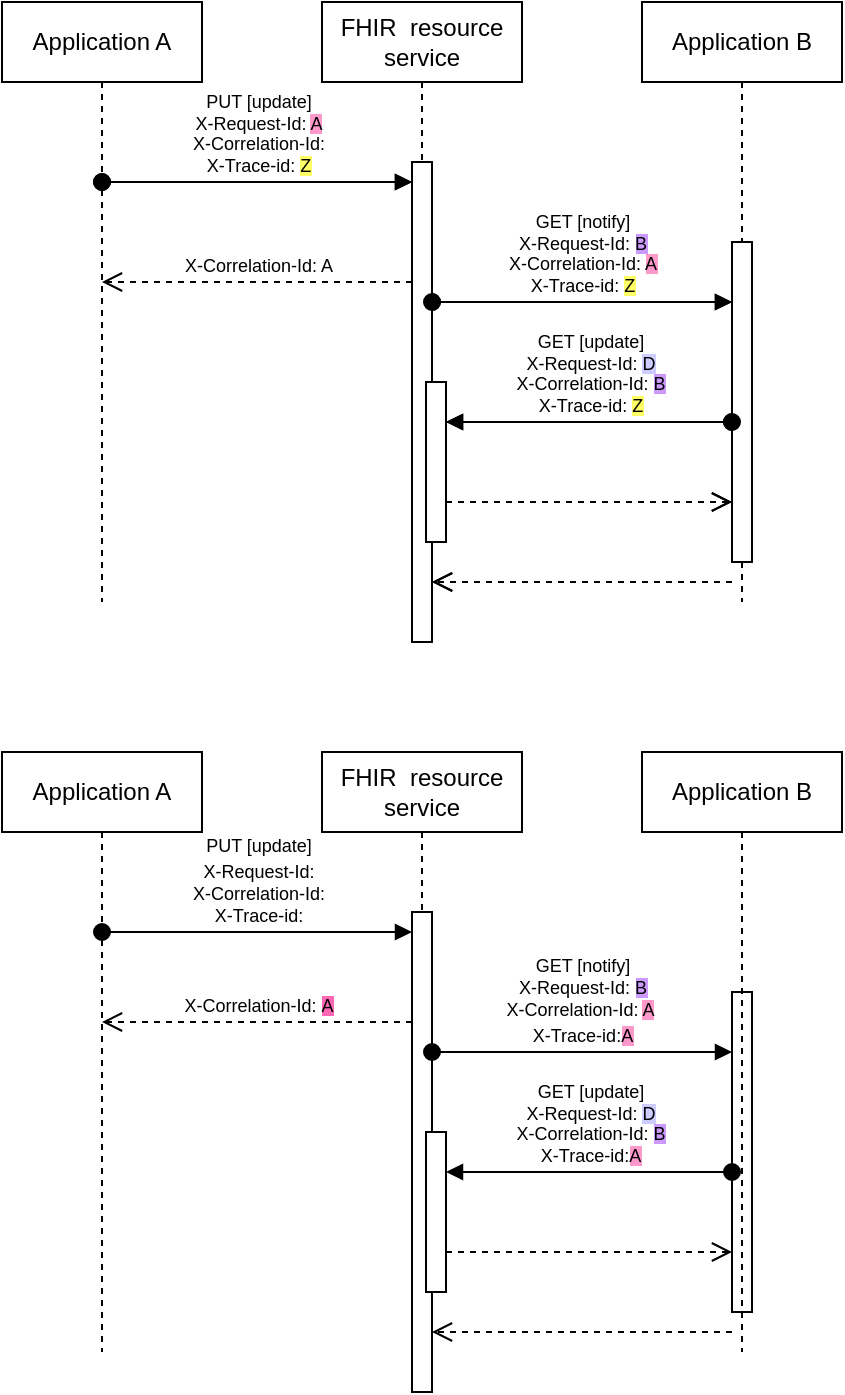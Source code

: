 <mxfile version="21.1.1" type="github">
  <diagram name="Page-1" id="eZ6Xlj0WB5S8HHPyZ9yK">
    <mxGraphModel dx="968" dy="680" grid="1" gridSize="10" guides="1" tooltips="1" connect="1" arrows="1" fold="1" page="1" pageScale="1" pageWidth="827" pageHeight="1169" math="0" shadow="0">
      <root>
        <mxCell id="0" />
        <mxCell id="1" parent="0" />
        <mxCell id="XuexDpYkhBsJ2kDdXY71-4" value="Application A" style="shape=umlLifeline;perimeter=lifelinePerimeter;whiteSpace=wrap;html=1;container=1;dropTarget=0;collapsible=0;recursiveResize=0;outlineConnect=0;portConstraint=eastwest;newEdgeStyle={&quot;edgeStyle&quot;:&quot;elbowEdgeStyle&quot;,&quot;elbow&quot;:&quot;vertical&quot;,&quot;curved&quot;:0,&quot;rounded&quot;:0};" vertex="1" parent="1">
          <mxGeometry x="90" y="50" width="100" height="300" as="geometry" />
        </mxCell>
        <mxCell id="XuexDpYkhBsJ2kDdXY71-5" value="FHIR &amp;nbsp;resource service" style="shape=umlLifeline;perimeter=lifelinePerimeter;whiteSpace=wrap;html=1;container=1;dropTarget=0;collapsible=0;recursiveResize=0;outlineConnect=0;portConstraint=eastwest;newEdgeStyle={&quot;edgeStyle&quot;:&quot;elbowEdgeStyle&quot;,&quot;elbow&quot;:&quot;vertical&quot;,&quot;curved&quot;:0,&quot;rounded&quot;:0};" vertex="1" parent="1">
          <mxGeometry x="250" y="50" width="100" height="320" as="geometry" />
        </mxCell>
        <mxCell id="XuexDpYkhBsJ2kDdXY71-6" value="" style="html=1;points=[];perimeter=orthogonalPerimeter;outlineConnect=0;targetShapes=umlLifeline;portConstraint=eastwest;newEdgeStyle={&quot;edgeStyle&quot;:&quot;elbowEdgeStyle&quot;,&quot;elbow&quot;:&quot;vertical&quot;,&quot;curved&quot;:0,&quot;rounded&quot;:0};" vertex="1" parent="XuexDpYkhBsJ2kDdXY71-5">
          <mxGeometry x="45" y="80" width="10" height="240" as="geometry" />
        </mxCell>
        <mxCell id="XuexDpYkhBsJ2kDdXY71-7" value="" style="html=1;points=[];perimeter=orthogonalPerimeter;outlineConnect=0;targetShapes=umlLifeline;portConstraint=eastwest;newEdgeStyle={&quot;edgeStyle&quot;:&quot;elbowEdgeStyle&quot;,&quot;elbow&quot;:&quot;vertical&quot;,&quot;curved&quot;:0,&quot;rounded&quot;:0};" vertex="1" parent="XuexDpYkhBsJ2kDdXY71-5">
          <mxGeometry x="52" y="190" width="10" height="80" as="geometry" />
        </mxCell>
        <mxCell id="XuexDpYkhBsJ2kDdXY71-8" value="Application B" style="shape=umlLifeline;perimeter=lifelinePerimeter;whiteSpace=wrap;html=1;container=1;dropTarget=0;collapsible=0;recursiveResize=0;outlineConnect=0;portConstraint=eastwest;newEdgeStyle={&quot;edgeStyle&quot;:&quot;elbowEdgeStyle&quot;,&quot;elbow&quot;:&quot;vertical&quot;,&quot;curved&quot;:0,&quot;rounded&quot;:0};" vertex="1" parent="1">
          <mxGeometry x="410" y="50" width="100" height="300" as="geometry" />
        </mxCell>
        <mxCell id="XuexDpYkhBsJ2kDdXY71-9" value="" style="html=1;points=[];perimeter=orthogonalPerimeter;outlineConnect=0;targetShapes=umlLifeline;portConstraint=eastwest;newEdgeStyle={&quot;edgeStyle&quot;:&quot;elbowEdgeStyle&quot;,&quot;elbow&quot;:&quot;vertical&quot;,&quot;curved&quot;:0,&quot;rounded&quot;:0};" vertex="1" parent="XuexDpYkhBsJ2kDdXY71-8">
          <mxGeometry x="45" y="120" width="10" height="160" as="geometry" />
        </mxCell>
        <mxCell id="XuexDpYkhBsJ2kDdXY71-10" value="&lt;div style=&quot;font-size: 9px;&quot;&gt;&lt;font style=&quot;font-size: 9px;&quot;&gt;X-Request-Id: &lt;span style=&quot;background-color: rgb(255, 153, 204);&quot;&gt;A&lt;/span&gt;&lt;/font&gt;&lt;/div&gt;&lt;div style=&quot;font-size: 9px;&quot;&gt;&lt;font style=&quot;font-size: 9px;&quot;&gt;X-Correlation-Id:&lt;/font&gt;&lt;/div&gt;&lt;div style=&quot;font-size: 9px;&quot;&gt;&lt;font style=&quot;font-size: 9px;&quot;&gt;X-Trace-id: &lt;span style=&quot;background-color: rgb(255, 255, 102);&quot;&gt;Z&lt;/span&gt;&lt;/font&gt;&lt;/div&gt;" style="html=1;verticalAlign=bottom;startArrow=oval;endArrow=block;startSize=8;edgeStyle=elbowEdgeStyle;elbow=vertical;curved=0;rounded=0;align=center;" edge="1" parent="1" source="XuexDpYkhBsJ2kDdXY71-4" target="XuexDpYkhBsJ2kDdXY71-6">
          <mxGeometry x="0.004" relative="1" as="geometry">
            <mxPoint x="240" y="130" as="sourcePoint" />
            <Array as="points">
              <mxPoint x="280" y="140" />
            </Array>
            <mxPoint as="offset" />
          </mxGeometry>
        </mxCell>
        <mxCell id="XuexDpYkhBsJ2kDdXY71-11" value="&lt;div style=&quot;border-color: var(--border-color); font-size: 9px;&quot;&gt;&lt;font style=&quot;border-color: var(--border-color);&quot;&gt;X-Request-Id: &lt;span style=&quot;background-color: rgb(204, 153, 255);&quot;&gt;B&lt;/span&gt;&lt;/font&gt;&lt;/div&gt;&lt;div style=&quot;border-color: var(--border-color); font-size: 9px;&quot;&gt;&lt;font style=&quot;border-color: var(--border-color);&quot;&gt;X-Correlation-Id: &lt;span style=&quot;background-color: rgb(255, 153, 204);&quot;&gt;A&lt;/span&gt;&lt;/font&gt;&lt;/div&gt;&lt;div style=&quot;border-color: var(--border-color); font-size: 9px;&quot;&gt;&lt;font style=&quot;border-color: var(--border-color);&quot;&gt;X-Trace-id: &lt;span style=&quot;background-color: rgb(255, 255, 102);&quot;&gt;Z&lt;/span&gt;&lt;/font&gt;&lt;/div&gt;" style="html=1;verticalAlign=bottom;startArrow=oval;endArrow=block;startSize=8;edgeStyle=elbowEdgeStyle;elbow=vertical;curved=0;rounded=0;" edge="1" parent="1">
          <mxGeometry x="0.002" relative="1" as="geometry">
            <mxPoint x="305" y="200" as="sourcePoint" />
            <mxPoint x="455" y="200" as="targetPoint" />
            <Array as="points">
              <mxPoint x="330" y="200" />
              <mxPoint x="340" y="190" />
            </Array>
            <mxPoint as="offset" />
          </mxGeometry>
        </mxCell>
        <mxCell id="XuexDpYkhBsJ2kDdXY71-12" value="&lt;div style=&quot;border-color: var(--border-color); font-size: 9px;&quot;&gt;&lt;font style=&quot;border-color: var(--border-color);&quot;&gt;X-Request-Id: &lt;span style=&quot;background-color: rgb(204, 204, 255);&quot;&gt;D&lt;/span&gt;&lt;/font&gt;&lt;/div&gt;&lt;div style=&quot;border-color: var(--border-color); font-size: 9px;&quot;&gt;&lt;font style=&quot;border-color: var(--border-color);&quot;&gt;X-Correlation-Id: &lt;span style=&quot;background-color: rgb(204, 153, 255);&quot;&gt;B&lt;/span&gt;&lt;/font&gt;&lt;/div&gt;&lt;div style=&quot;border-color: var(--border-color); font-size: 9px;&quot;&gt;&lt;font style=&quot;border-color: var(--border-color);&quot;&gt;X-Trace-id: &lt;span style=&quot;background-color: rgb(255, 255, 102);&quot;&gt;Z&lt;/span&gt;&lt;/font&gt;&lt;/div&gt;" style="html=1;verticalAlign=bottom;startArrow=oval;endArrow=block;startSize=8;edgeStyle=elbowEdgeStyle;elbow=vertical;curved=0;rounded=0;" edge="1" parent="1" target="XuexDpYkhBsJ2kDdXY71-7">
          <mxGeometry relative="1" as="geometry">
            <mxPoint x="455" y="260" as="sourcePoint" />
            <Array as="points">
              <mxPoint x="420" y="260" />
              <mxPoint x="330" y="240" />
            </Array>
          </mxGeometry>
        </mxCell>
        <mxCell id="XuexDpYkhBsJ2kDdXY71-13" value="" style="html=1;verticalAlign=bottom;endArrow=open;dashed=1;endSize=8;edgeStyle=elbowEdgeStyle;elbow=vertical;curved=0;rounded=0;" edge="1" parent="1" source="XuexDpYkhBsJ2kDdXY71-7">
          <mxGeometry relative="1" as="geometry">
            <mxPoint x="370" y="310.03" as="sourcePoint" />
            <mxPoint x="455" y="300" as="targetPoint" />
            <Array as="points">
              <mxPoint x="410" y="300" />
              <mxPoint x="320" y="310" />
            </Array>
          </mxGeometry>
        </mxCell>
        <mxCell id="XuexDpYkhBsJ2kDdXY71-14" value="" style="html=1;verticalAlign=bottom;endArrow=open;dashed=1;endSize=8;edgeStyle=elbowEdgeStyle;elbow=vertical;curved=0;rounded=0;" edge="1" parent="1">
          <mxGeometry relative="1" as="geometry">
            <mxPoint x="455" y="340" as="sourcePoint" />
            <mxPoint x="305" y="340" as="targetPoint" />
            <Array as="points">
              <mxPoint x="350" y="340" />
            </Array>
          </mxGeometry>
        </mxCell>
        <mxCell id="XuexDpYkhBsJ2kDdXY71-15" value="Application A" style="shape=umlLifeline;perimeter=lifelinePerimeter;whiteSpace=wrap;html=1;container=1;dropTarget=0;collapsible=0;recursiveResize=0;outlineConnect=0;portConstraint=eastwest;newEdgeStyle={&quot;edgeStyle&quot;:&quot;elbowEdgeStyle&quot;,&quot;elbow&quot;:&quot;vertical&quot;,&quot;curved&quot;:0,&quot;rounded&quot;:0};" vertex="1" parent="1">
          <mxGeometry x="90" y="50" width="100" height="300" as="geometry" />
        </mxCell>
        <mxCell id="XuexDpYkhBsJ2kDdXY71-16" value="FHIR &amp;nbsp;resource service" style="shape=umlLifeline;perimeter=lifelinePerimeter;whiteSpace=wrap;html=1;container=1;dropTarget=0;collapsible=0;recursiveResize=0;outlineConnect=0;portConstraint=eastwest;newEdgeStyle={&quot;edgeStyle&quot;:&quot;elbowEdgeStyle&quot;,&quot;elbow&quot;:&quot;vertical&quot;,&quot;curved&quot;:0,&quot;rounded&quot;:0};" vertex="1" parent="1">
          <mxGeometry x="250" y="50" width="100" height="320" as="geometry" />
        </mxCell>
        <mxCell id="XuexDpYkhBsJ2kDdXY71-17" value="" style="html=1;points=[];perimeter=orthogonalPerimeter;outlineConnect=0;targetShapes=umlLifeline;portConstraint=eastwest;newEdgeStyle={&quot;edgeStyle&quot;:&quot;elbowEdgeStyle&quot;,&quot;elbow&quot;:&quot;vertical&quot;,&quot;curved&quot;:0,&quot;rounded&quot;:0};" vertex="1" parent="XuexDpYkhBsJ2kDdXY71-16">
          <mxGeometry x="45" y="80" width="10" height="240" as="geometry" />
        </mxCell>
        <mxCell id="XuexDpYkhBsJ2kDdXY71-18" value="" style="html=1;points=[];perimeter=orthogonalPerimeter;outlineConnect=0;targetShapes=umlLifeline;portConstraint=eastwest;newEdgeStyle={&quot;edgeStyle&quot;:&quot;elbowEdgeStyle&quot;,&quot;elbow&quot;:&quot;vertical&quot;,&quot;curved&quot;:0,&quot;rounded&quot;:0};" vertex="1" parent="XuexDpYkhBsJ2kDdXY71-16">
          <mxGeometry x="52" y="190" width="10" height="80" as="geometry" />
        </mxCell>
        <mxCell id="XuexDpYkhBsJ2kDdXY71-19" value="Application B" style="shape=umlLifeline;perimeter=lifelinePerimeter;whiteSpace=wrap;html=1;container=1;dropTarget=0;collapsible=0;recursiveResize=0;outlineConnect=0;portConstraint=eastwest;newEdgeStyle={&quot;edgeStyle&quot;:&quot;elbowEdgeStyle&quot;,&quot;elbow&quot;:&quot;vertical&quot;,&quot;curved&quot;:0,&quot;rounded&quot;:0};" vertex="1" parent="1">
          <mxGeometry x="410" y="50" width="100" height="300" as="geometry" />
        </mxCell>
        <mxCell id="XuexDpYkhBsJ2kDdXY71-20" value="" style="html=1;points=[];perimeter=orthogonalPerimeter;outlineConnect=0;targetShapes=umlLifeline;portConstraint=eastwest;newEdgeStyle={&quot;edgeStyle&quot;:&quot;elbowEdgeStyle&quot;,&quot;elbow&quot;:&quot;vertical&quot;,&quot;curved&quot;:0,&quot;rounded&quot;:0};" vertex="1" parent="XuexDpYkhBsJ2kDdXY71-19">
          <mxGeometry x="45" y="120" width="10" height="160" as="geometry" />
        </mxCell>
        <mxCell id="XuexDpYkhBsJ2kDdXY71-21" value="&lt;div style=&quot;font-size: 9px;&quot;&gt;&lt;font style=&quot;font-size: 9px;&quot;&gt;PUT [update]&lt;/font&gt;&lt;/div&gt;&lt;div style=&quot;font-size: 9px;&quot;&gt;&lt;font style=&quot;font-size: 9px;&quot;&gt;X-Request-Id: &lt;span style=&quot;background-color: rgb(255, 153, 204);&quot;&gt;A&lt;/span&gt;&lt;/font&gt;&lt;/div&gt;&lt;div style=&quot;font-size: 9px;&quot;&gt;&lt;font style=&quot;font-size: 9px;&quot;&gt;X-Correlation-Id:&lt;/font&gt;&lt;/div&gt;&lt;div style=&quot;font-size: 9px;&quot;&gt;&lt;font style=&quot;font-size: 9px;&quot;&gt;X-Trace-id: &lt;span style=&quot;background-color: rgb(255, 255, 102);&quot;&gt;Z&lt;/span&gt;&lt;/font&gt;&lt;/div&gt;" style="html=1;verticalAlign=bottom;startArrow=oval;endArrow=block;startSize=8;edgeStyle=elbowEdgeStyle;elbow=vertical;curved=0;rounded=0;align=center;" edge="1" parent="1" source="XuexDpYkhBsJ2kDdXY71-15" target="XuexDpYkhBsJ2kDdXY71-17">
          <mxGeometry x="0.004" relative="1" as="geometry">
            <mxPoint x="240" y="130" as="sourcePoint" />
            <Array as="points">
              <mxPoint x="280" y="140" />
            </Array>
            <mxPoint as="offset" />
          </mxGeometry>
        </mxCell>
        <mxCell id="XuexDpYkhBsJ2kDdXY71-22" value="&lt;div style=&quot;border-color: var(--border-color); font-size: 9px;&quot;&gt;&lt;font style=&quot;border-color: var(--border-color);&quot;&gt;GET [notify]&lt;/font&gt;&lt;/div&gt;&lt;div style=&quot;border-color: var(--border-color); font-size: 9px;&quot;&gt;&lt;font style=&quot;border-color: var(--border-color);&quot;&gt;X-Request-Id: &lt;span style=&quot;background-color: rgb(204, 153, 255);&quot;&gt;B&lt;/span&gt;&lt;/font&gt;&lt;/div&gt;&lt;div style=&quot;border-color: var(--border-color); font-size: 9px;&quot;&gt;&lt;font style=&quot;border-color: var(--border-color);&quot;&gt;X-Correlation-Id: &lt;span style=&quot;background-color: rgb(255, 153, 204);&quot;&gt;A&lt;/span&gt;&lt;/font&gt;&lt;/div&gt;&lt;div style=&quot;border-color: var(--border-color); font-size: 9px;&quot;&gt;&lt;font style=&quot;border-color: var(--border-color);&quot;&gt;X-Trace-id: &lt;span style=&quot;background-color: rgb(255, 255, 102);&quot;&gt;Z&lt;/span&gt;&lt;/font&gt;&lt;/div&gt;" style="html=1;verticalAlign=bottom;startArrow=oval;endArrow=block;startSize=8;edgeStyle=elbowEdgeStyle;elbow=vertical;curved=0;rounded=0;" edge="1" parent="1">
          <mxGeometry x="0.002" relative="1" as="geometry">
            <mxPoint x="305" y="200" as="sourcePoint" />
            <mxPoint x="455" y="200" as="targetPoint" />
            <Array as="points">
              <mxPoint x="330" y="200" />
              <mxPoint x="340" y="190" />
            </Array>
            <mxPoint as="offset" />
          </mxGeometry>
        </mxCell>
        <mxCell id="XuexDpYkhBsJ2kDdXY71-23" value="&lt;div style=&quot;border-color: var(--border-color); font-size: 9px;&quot;&gt;&lt;font style=&quot;border-color: var(--border-color);&quot;&gt;GET [update]&lt;/font&gt;&lt;/div&gt;&lt;div style=&quot;border-color: var(--border-color); font-size: 9px;&quot;&gt;&lt;font style=&quot;border-color: var(--border-color);&quot;&gt;X-Request-Id: &lt;span style=&quot;background-color: rgb(204, 204, 255);&quot;&gt;D&lt;/span&gt;&lt;/font&gt;&lt;/div&gt;&lt;div style=&quot;border-color: var(--border-color); font-size: 9px;&quot;&gt;&lt;font style=&quot;border-color: var(--border-color);&quot;&gt;X-Correlation-Id: &lt;span style=&quot;background-color: rgb(204, 153, 255);&quot;&gt;B&lt;/span&gt;&lt;/font&gt;&lt;/div&gt;&lt;div style=&quot;border-color: var(--border-color); font-size: 9px;&quot;&gt;&lt;font style=&quot;border-color: var(--border-color);&quot;&gt;X-Trace-id: &lt;span style=&quot;background-color: rgb(255, 255, 102);&quot;&gt;Z&lt;/span&gt;&lt;/font&gt;&lt;/div&gt;" style="html=1;verticalAlign=bottom;startArrow=oval;endArrow=block;startSize=8;edgeStyle=elbowEdgeStyle;elbow=vertical;curved=0;rounded=0;" edge="1" parent="1" target="XuexDpYkhBsJ2kDdXY71-18">
          <mxGeometry relative="1" as="geometry">
            <mxPoint x="455" y="260" as="sourcePoint" />
            <Array as="points">
              <mxPoint x="420" y="260" />
              <mxPoint x="330" y="240" />
            </Array>
          </mxGeometry>
        </mxCell>
        <mxCell id="XuexDpYkhBsJ2kDdXY71-24" value="" style="html=1;verticalAlign=bottom;endArrow=open;dashed=1;endSize=8;edgeStyle=elbowEdgeStyle;elbow=vertical;curved=0;rounded=0;" edge="1" parent="1" source="XuexDpYkhBsJ2kDdXY71-18">
          <mxGeometry relative="1" as="geometry">
            <mxPoint x="370" y="310.03" as="sourcePoint" />
            <mxPoint x="455" y="300" as="targetPoint" />
            <Array as="points">
              <mxPoint x="410" y="300" />
              <mxPoint x="320" y="310" />
            </Array>
          </mxGeometry>
        </mxCell>
        <mxCell id="XuexDpYkhBsJ2kDdXY71-25" value="" style="html=1;verticalAlign=bottom;endArrow=open;dashed=1;endSize=8;edgeStyle=elbowEdgeStyle;elbow=vertical;curved=0;rounded=0;" edge="1" parent="1">
          <mxGeometry relative="1" as="geometry">
            <mxPoint x="455" y="340" as="sourcePoint" />
            <mxPoint x="305" y="340" as="targetPoint" />
            <Array as="points">
              <mxPoint x="350" y="340" />
            </Array>
          </mxGeometry>
        </mxCell>
        <mxCell id="XuexDpYkhBsJ2kDdXY71-26" value="&lt;font style=&quot;font-size: 9px;&quot;&gt;X-Correlation-Id: A&lt;/font&gt;" style="html=1;verticalAlign=bottom;endArrow=open;dashed=1;endSize=8;edgeStyle=elbowEdgeStyle;elbow=vertical;curved=0;rounded=0;" edge="1" parent="1" source="XuexDpYkhBsJ2kDdXY71-17" target="XuexDpYkhBsJ2kDdXY71-15">
          <mxGeometry relative="1" as="geometry">
            <mxPoint x="280" y="220" as="sourcePoint" />
            <mxPoint x="200" y="220" as="targetPoint" />
            <Array as="points">
              <mxPoint x="270" y="190" />
            </Array>
          </mxGeometry>
        </mxCell>
        <mxCell id="XuexDpYkhBsJ2kDdXY71-27" value="Application A" style="shape=umlLifeline;perimeter=lifelinePerimeter;whiteSpace=wrap;html=1;container=1;dropTarget=0;collapsible=0;recursiveResize=0;outlineConnect=0;portConstraint=eastwest;newEdgeStyle={&quot;edgeStyle&quot;:&quot;elbowEdgeStyle&quot;,&quot;elbow&quot;:&quot;vertical&quot;,&quot;curved&quot;:0,&quot;rounded&quot;:0};" vertex="1" parent="1">
          <mxGeometry x="90" y="425" width="100" height="300" as="geometry" />
        </mxCell>
        <mxCell id="XuexDpYkhBsJ2kDdXY71-28" value="FHIR &amp;nbsp;resource service" style="shape=umlLifeline;perimeter=lifelinePerimeter;whiteSpace=wrap;html=1;container=1;dropTarget=0;collapsible=0;recursiveResize=0;outlineConnect=0;portConstraint=eastwest;newEdgeStyle={&quot;edgeStyle&quot;:&quot;elbowEdgeStyle&quot;,&quot;elbow&quot;:&quot;vertical&quot;,&quot;curved&quot;:0,&quot;rounded&quot;:0};" vertex="1" parent="1">
          <mxGeometry x="250" y="425" width="100" height="320" as="geometry" />
        </mxCell>
        <mxCell id="XuexDpYkhBsJ2kDdXY71-29" value="" style="html=1;points=[];perimeter=orthogonalPerimeter;outlineConnect=0;targetShapes=umlLifeline;portConstraint=eastwest;newEdgeStyle={&quot;edgeStyle&quot;:&quot;elbowEdgeStyle&quot;,&quot;elbow&quot;:&quot;vertical&quot;,&quot;curved&quot;:0,&quot;rounded&quot;:0};" vertex="1" parent="XuexDpYkhBsJ2kDdXY71-28">
          <mxGeometry x="45" y="80" width="10" height="240" as="geometry" />
        </mxCell>
        <mxCell id="XuexDpYkhBsJ2kDdXY71-30" value="" style="html=1;points=[];perimeter=orthogonalPerimeter;outlineConnect=0;targetShapes=umlLifeline;portConstraint=eastwest;newEdgeStyle={&quot;edgeStyle&quot;:&quot;elbowEdgeStyle&quot;,&quot;elbow&quot;:&quot;vertical&quot;,&quot;curved&quot;:0,&quot;rounded&quot;:0};" vertex="1" parent="XuexDpYkhBsJ2kDdXY71-28">
          <mxGeometry x="52" y="190" width="10" height="80" as="geometry" />
        </mxCell>
        <mxCell id="XuexDpYkhBsJ2kDdXY71-31" value="" style="html=1;points=[];perimeter=orthogonalPerimeter;outlineConnect=0;targetShapes=umlLifeline;portConstraint=eastwest;newEdgeStyle={&quot;edgeStyle&quot;:&quot;elbowEdgeStyle&quot;,&quot;elbow&quot;:&quot;vertical&quot;,&quot;curved&quot;:0,&quot;rounded&quot;:0};" vertex="1" parent="1">
          <mxGeometry x="455" y="545" width="10" height="160" as="geometry" />
        </mxCell>
        <mxCell id="XuexDpYkhBsJ2kDdXY71-32" value="&lt;div style=&quot;font-size: 9px;&quot;&gt;&lt;font style=&quot;font-size: 9px;&quot;&gt;PUT [update]&lt;/font&gt;&lt;/div&gt;&lt;div&gt;&lt;font&gt;&lt;span style=&quot;font-size: 9px;&quot;&gt;X-Request-Id:&lt;/span&gt;&lt;/font&gt;&lt;/div&gt;&lt;div style=&quot;font-size: 9px;&quot;&gt;&lt;font style=&quot;font-size: 9px;&quot;&gt;X-Correlation-Id:&lt;/font&gt;&lt;/div&gt;&lt;div style=&quot;font-size: 9px;&quot;&gt;&lt;font style=&quot;font-size: 9px;&quot;&gt;X-Trace-id:&lt;/font&gt;&lt;/div&gt;" style="html=1;verticalAlign=bottom;startArrow=oval;endArrow=block;startSize=8;edgeStyle=elbowEdgeStyle;elbow=vertical;curved=0;rounded=0;align=center;" edge="1" parent="1" source="XuexDpYkhBsJ2kDdXY71-27" target="XuexDpYkhBsJ2kDdXY71-29">
          <mxGeometry x="0.004" relative="1" as="geometry">
            <mxPoint x="240" y="505" as="sourcePoint" />
            <Array as="points">
              <mxPoint x="280" y="515" />
            </Array>
            <mxPoint as="offset" />
          </mxGeometry>
        </mxCell>
        <mxCell id="XuexDpYkhBsJ2kDdXY71-33" value="&lt;div style=&quot;border-color: var(--border-color); font-size: 9px;&quot;&gt;&lt;font style=&quot;border-color: var(--border-color);&quot;&gt;GET [notify]&lt;/font&gt;&lt;/div&gt;&lt;div style=&quot;border-color: var(--border-color); font-size: 9px;&quot;&gt;&lt;font style=&quot;border-color: var(--border-color);&quot;&gt;X-Request-Id: &lt;span style=&quot;background-color: rgb(204, 153, 255);&quot;&gt;B&lt;/span&gt;&lt;/font&gt;&lt;/div&gt;&lt;div style=&quot;border-color: var(--border-color); font-size: 9px;&quot;&gt;&lt;font style=&quot;border-color: var(--border-color);&quot;&gt;X-Correlation-Id: &lt;span style=&quot;background-color: rgb(255, 153, 204);&quot;&gt;A&lt;/span&gt;&lt;/font&gt;&amp;nbsp;&lt;/div&gt;&lt;span style=&quot;font-size: 9px;&quot;&gt;X-Trace-id:&lt;/span&gt;&lt;span style=&quot;font-size: 9px; background-color: rgb(255, 153, 204);&quot;&gt;A&lt;/span&gt;" style="html=1;verticalAlign=bottom;startArrow=oval;endArrow=block;startSize=8;edgeStyle=elbowEdgeStyle;elbow=vertical;curved=0;rounded=0;" edge="1" parent="1">
          <mxGeometry x="0.002" relative="1" as="geometry">
            <mxPoint x="305" y="575" as="sourcePoint" />
            <mxPoint x="455" y="575" as="targetPoint" />
            <Array as="points">
              <mxPoint x="330" y="575" />
              <mxPoint x="340" y="565" />
            </Array>
            <mxPoint as="offset" />
          </mxGeometry>
        </mxCell>
        <mxCell id="XuexDpYkhBsJ2kDdXY71-34" value="&lt;div style=&quot;border-color: var(--border-color); font-size: 9px;&quot;&gt;&lt;font style=&quot;border-color: var(--border-color);&quot;&gt;GET [update]&lt;/font&gt;&lt;/div&gt;&lt;div style=&quot;border-color: var(--border-color); font-size: 9px;&quot;&gt;&lt;font style=&quot;border-color: var(--border-color);&quot;&gt;X-Request-Id: &lt;span style=&quot;background-color: rgb(204, 204, 255);&quot;&gt;D&lt;/span&gt;&lt;/font&gt;&lt;/div&gt;&lt;div style=&quot;border-color: var(--border-color); font-size: 9px;&quot;&gt;&lt;font style=&quot;border-color: var(--border-color);&quot;&gt;X-Correlation-Id: &lt;span style=&quot;background-color: rgb(204, 153, 255);&quot;&gt;B&lt;/span&gt;&lt;/font&gt;&lt;/div&gt;&lt;div style=&quot;border-color: var(--border-color); font-size: 9px;&quot;&gt;&lt;span style=&quot;border-color: var(--border-color);&quot;&gt;X-Trace-id:&lt;/span&gt;&lt;span style=&quot;border-color: var(--border-color); background-color: rgb(255, 153, 204);&quot;&gt;A&lt;/span&gt;&lt;br&gt;&lt;/div&gt;" style="html=1;verticalAlign=bottom;startArrow=oval;endArrow=block;startSize=8;edgeStyle=elbowEdgeStyle;elbow=vertical;curved=0;rounded=0;" edge="1" parent="1" target="XuexDpYkhBsJ2kDdXY71-30">
          <mxGeometry relative="1" as="geometry">
            <mxPoint x="455" y="635" as="sourcePoint" />
            <Array as="points">
              <mxPoint x="420" y="635" />
              <mxPoint x="330" y="615" />
            </Array>
          </mxGeometry>
        </mxCell>
        <mxCell id="XuexDpYkhBsJ2kDdXY71-36" value="" style="html=1;verticalAlign=bottom;endArrow=open;dashed=1;endSize=8;edgeStyle=elbowEdgeStyle;elbow=vertical;curved=0;rounded=0;" edge="1" parent="1" source="XuexDpYkhBsJ2kDdXY71-30">
          <mxGeometry relative="1" as="geometry">
            <mxPoint x="370" y="685.03" as="sourcePoint" />
            <mxPoint x="455" y="675" as="targetPoint" />
            <Array as="points">
              <mxPoint x="410" y="675" />
              <mxPoint x="320" y="685" />
            </Array>
          </mxGeometry>
        </mxCell>
        <mxCell id="XuexDpYkhBsJ2kDdXY71-37" value="" style="html=1;verticalAlign=bottom;endArrow=open;dashed=1;endSize=8;edgeStyle=elbowEdgeStyle;elbow=vertical;curved=0;rounded=0;" edge="1" parent="1">
          <mxGeometry relative="1" as="geometry">
            <mxPoint x="455" y="715" as="sourcePoint" />
            <mxPoint x="305" y="715" as="targetPoint" />
            <Array as="points">
              <mxPoint x="350" y="715" />
            </Array>
          </mxGeometry>
        </mxCell>
        <mxCell id="XuexDpYkhBsJ2kDdXY71-38" value="&lt;font style=&quot;font-size: 9px;&quot;&gt;&lt;font style=&quot;font-size: 9px;&quot;&gt;X-Correlation-Id:&amp;nbsp;&lt;/font&gt;&lt;span style=&quot;background-color: rgb(255, 102, 179);&quot;&gt;A&lt;/span&gt;&lt;/font&gt;" style="html=1;verticalAlign=bottom;endArrow=open;dashed=1;endSize=8;edgeStyle=elbowEdgeStyle;elbow=vertical;curved=0;rounded=0;" edge="1" parent="1">
          <mxGeometry relative="1" as="geometry">
            <mxPoint x="295" y="560" as="sourcePoint" />
            <mxPoint x="140" y="560" as="targetPoint" />
            <Array as="points">
              <mxPoint x="270" y="560" />
            </Array>
          </mxGeometry>
        </mxCell>
        <mxCell id="XuexDpYkhBsJ2kDdXY71-39" value="Application B" style="shape=umlLifeline;perimeter=lifelinePerimeter;whiteSpace=wrap;html=1;container=1;dropTarget=0;collapsible=0;recursiveResize=0;outlineConnect=0;portConstraint=eastwest;newEdgeStyle={&quot;edgeStyle&quot;:&quot;elbowEdgeStyle&quot;,&quot;elbow&quot;:&quot;vertical&quot;,&quot;curved&quot;:0,&quot;rounded&quot;:0};" vertex="1" parent="1">
          <mxGeometry x="410" y="425" width="100" height="300" as="geometry" />
        </mxCell>
      </root>
    </mxGraphModel>
  </diagram>
</mxfile>
